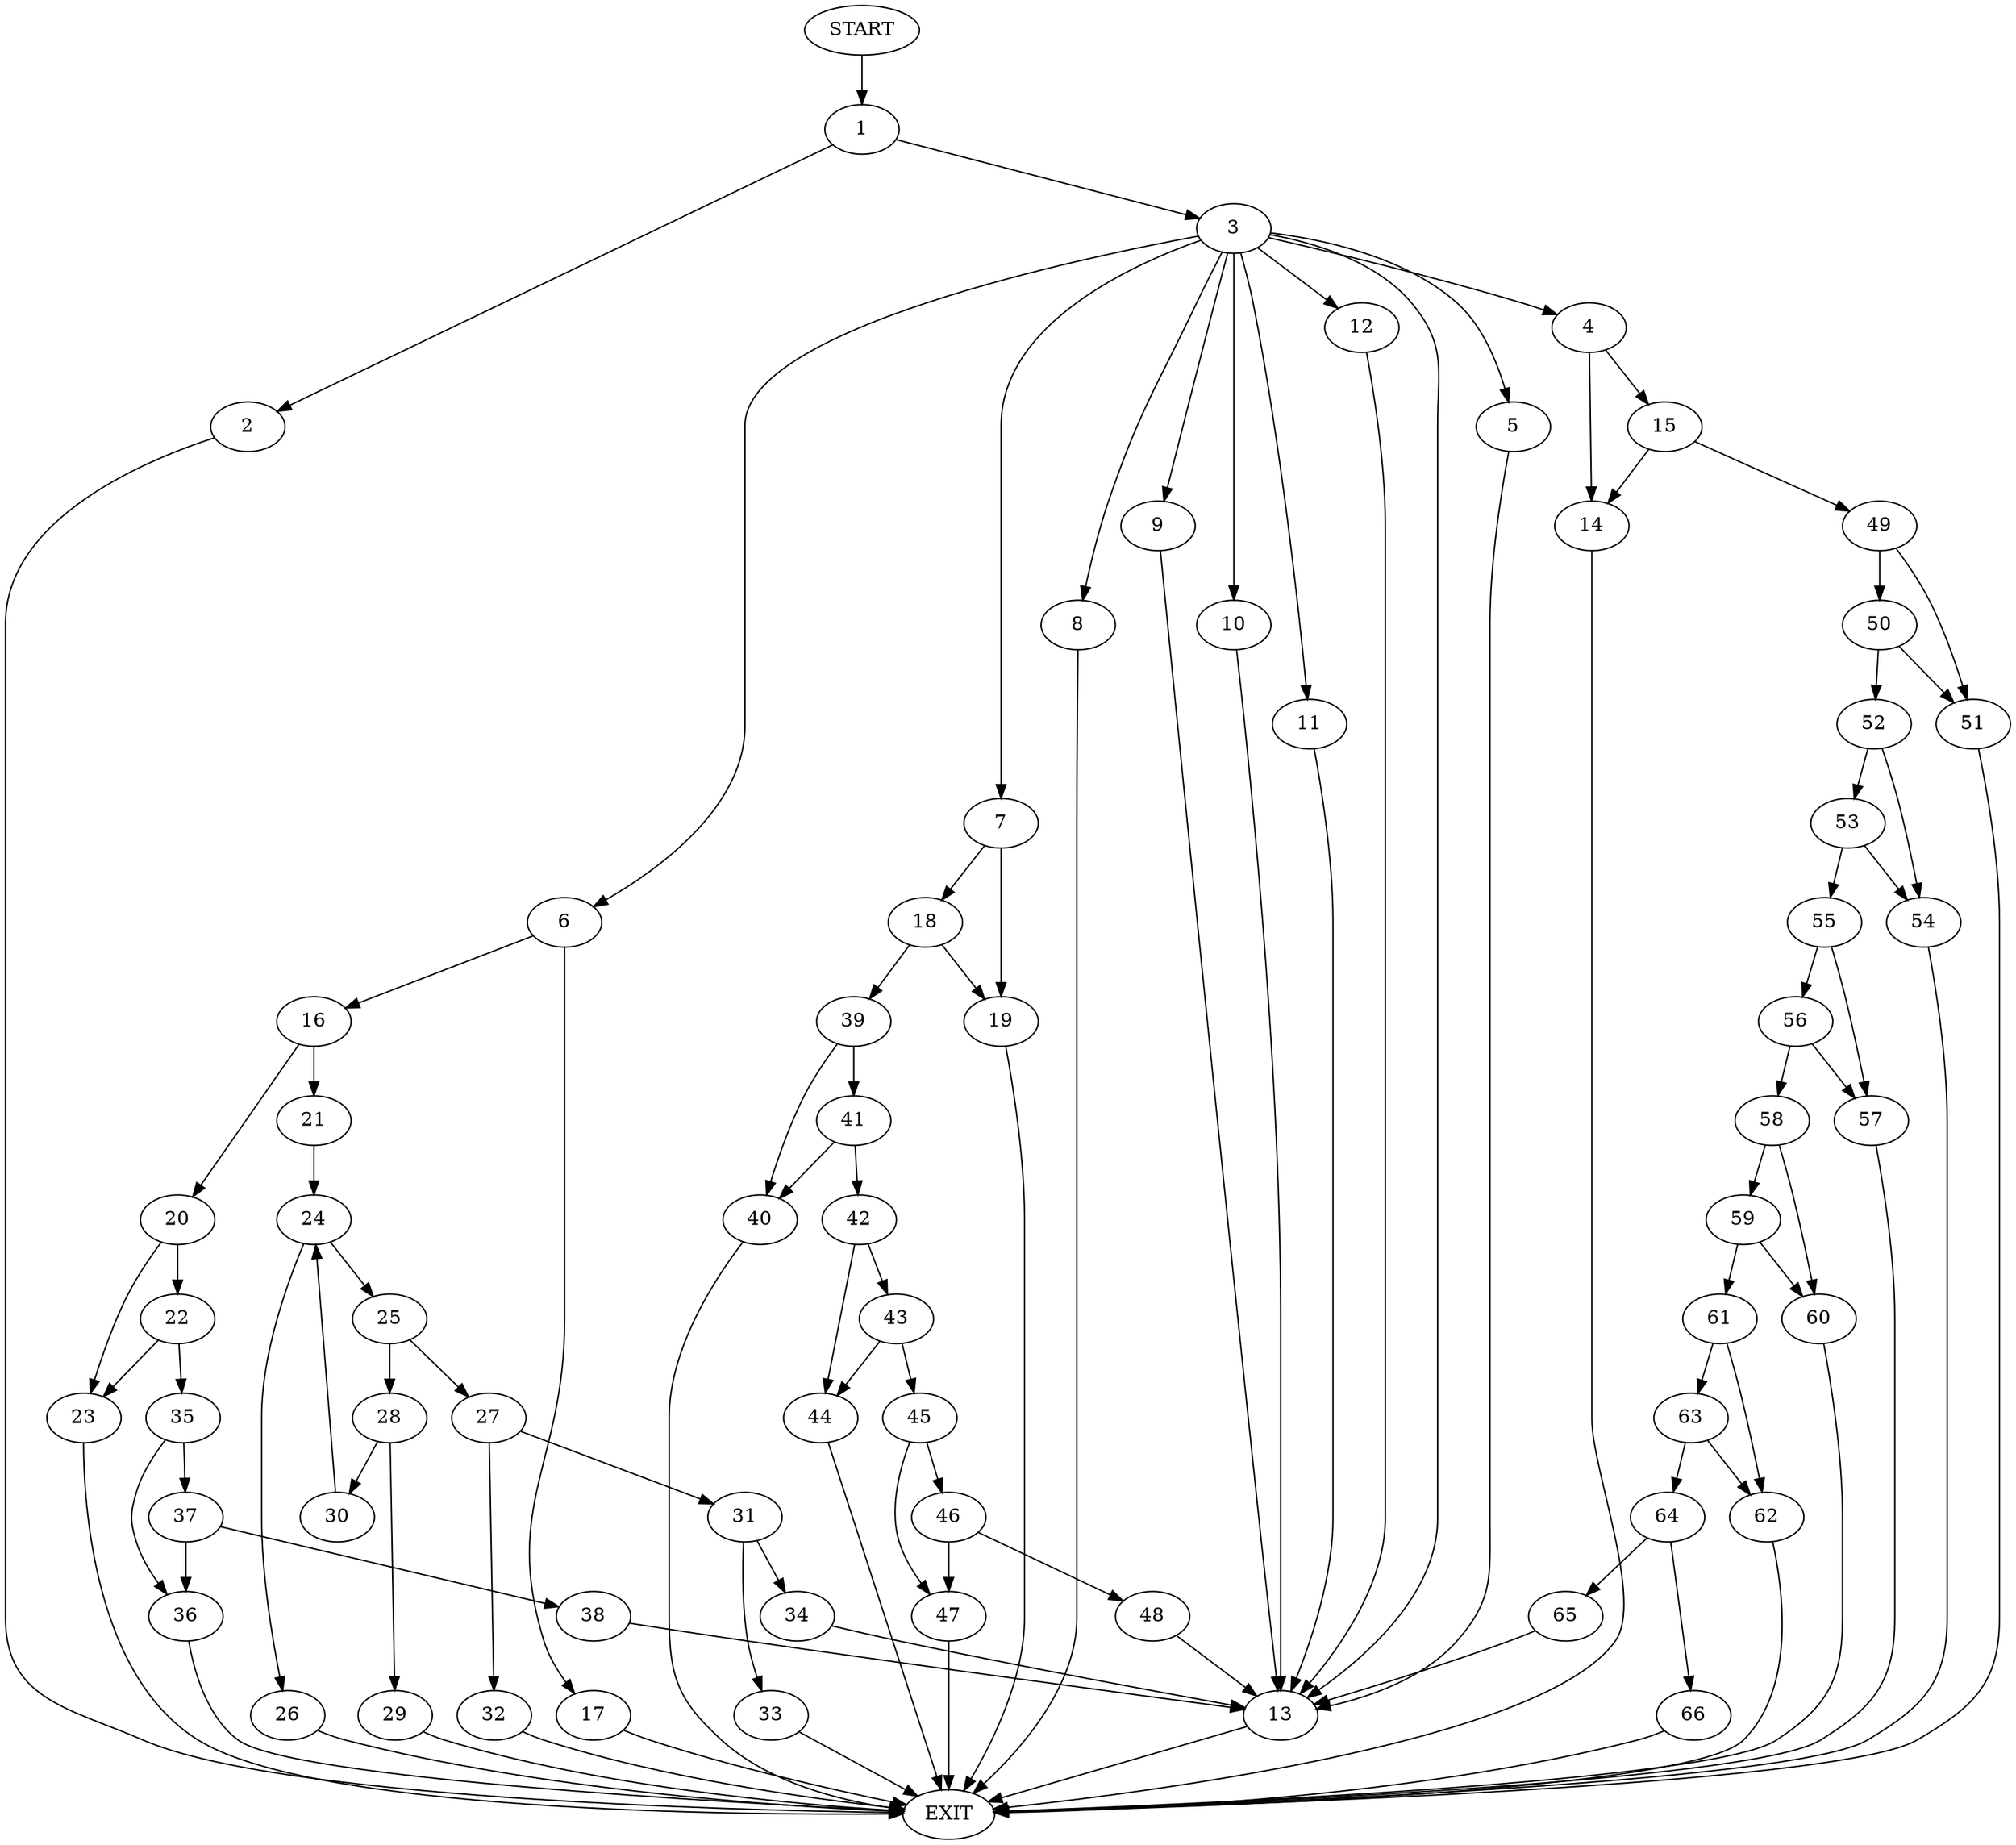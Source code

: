 digraph {
0 [label="START"]
67 [label="EXIT"]
0 -> 1
1 -> 2
1 -> 3
3 -> 4
3 -> 5
3 -> 6
3 -> 7
3 -> 8
3 -> 9
3 -> 10
3 -> 11
3 -> 12
3 -> 13
2 -> 67
5 -> 13
4 -> 14
4 -> 15
11 -> 13
9 -> 13
12 -> 13
13 -> 67
6 -> 16
6 -> 17
8 -> 67
10 -> 13
7 -> 18
7 -> 19
17 -> 67
16 -> 20
16 -> 21
20 -> 22
20 -> 23
21 -> 24
24 -> 25
24 -> 26
26 -> 67
25 -> 27
25 -> 28
28 -> 29
28 -> 30
27 -> 31
27 -> 32
31 -> 33
31 -> 34
32 -> 67
30 -> 24
29 -> 67
34 -> 13
33 -> 67
23 -> 67
22 -> 23
22 -> 35
35 -> 36
35 -> 37
37 -> 36
37 -> 38
36 -> 67
38 -> 13
19 -> 67
18 -> 39
18 -> 19
39 -> 40
39 -> 41
41 -> 40
41 -> 42
40 -> 67
42 -> 43
42 -> 44
43 -> 45
43 -> 44
44 -> 67
45 -> 46
45 -> 47
46 -> 48
46 -> 47
47 -> 67
48 -> 13
15 -> 14
15 -> 49
14 -> 67
49 -> 50
49 -> 51
51 -> 67
50 -> 52
50 -> 51
52 -> 53
52 -> 54
53 -> 55
53 -> 54
54 -> 67
55 -> 56
55 -> 57
56 -> 57
56 -> 58
57 -> 67
58 -> 59
58 -> 60
59 -> 61
59 -> 60
60 -> 67
61 -> 62
61 -> 63
63 -> 64
63 -> 62
62 -> 67
64 -> 65
64 -> 66
66 -> 67
65 -> 13
}
